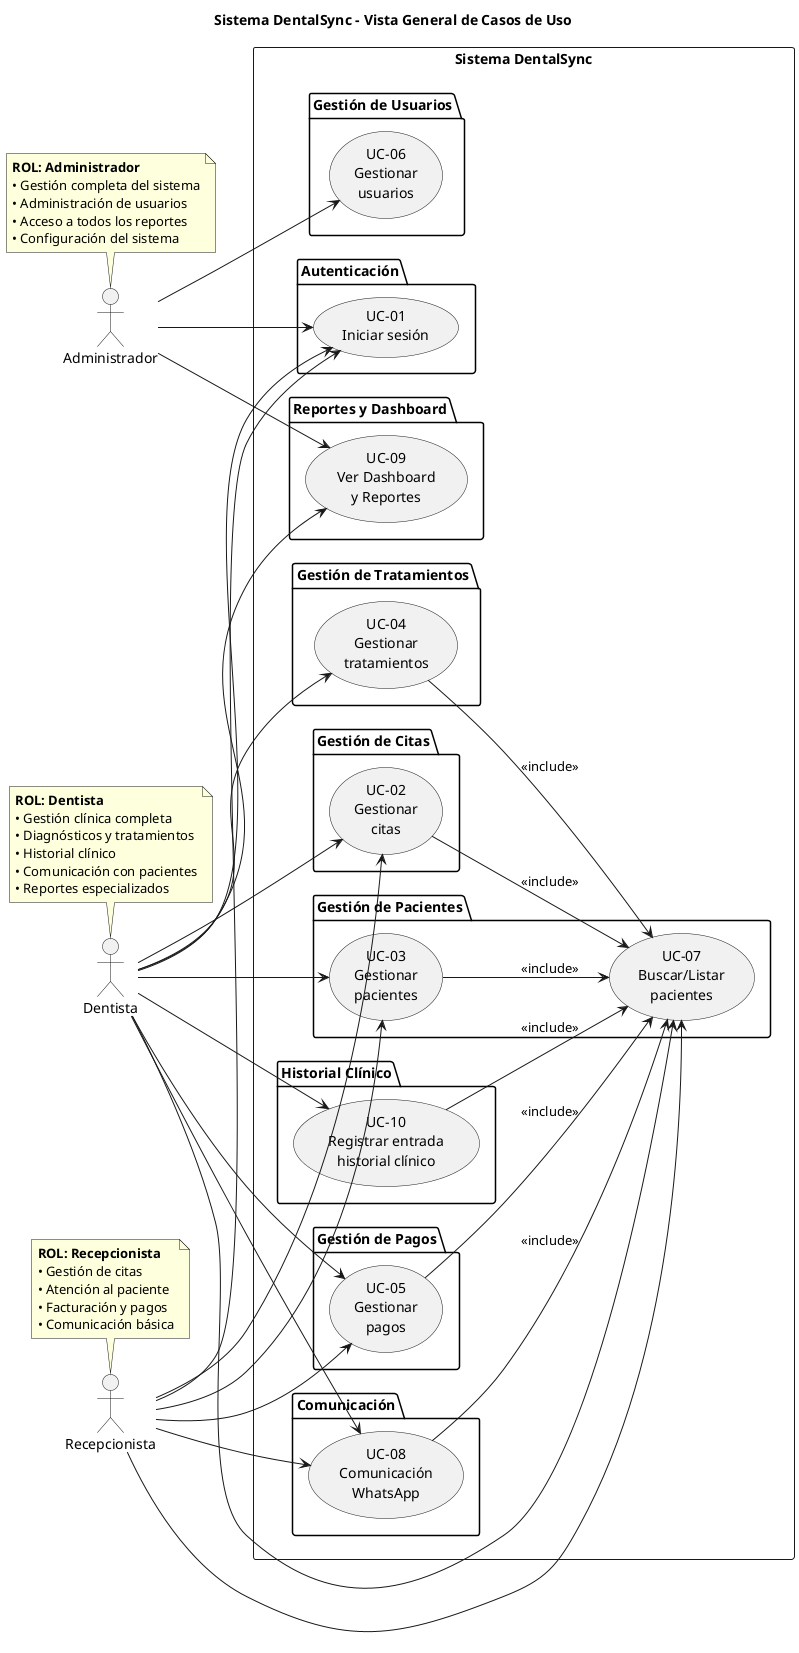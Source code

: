 @startuml Vista-General-Sistema-DentalSync

title Sistema DentalSync - Vista General de Casos de Uso

left to right direction

actor Administrador
actor Dentista  
actor Recepcionista

rectangle "Sistema DentalSync" {
  
  package "Autenticación" {
    usecase "UC-01\nIniciar sesión" as UC01
  }
  
  package "Gestión de Citas" {
    usecase "UC-02\nGestionar\ncitas" as UC02
  }
  
  package "Gestión de Pacientes" {
    usecase "UC-03\nGestionar\npacientes" as UC03
    usecase "UC-07\nBuscar/Listar\npacientes" as UC07
  }
  
  package "Gestión de Tratamientos" {
    usecase "UC-04\nGestionar\ntratamientos" as UC04
  }
  
  package "Gestión de Pagos" {
    usecase "UC-05\nGestionar\npagos" as UC05
  }
  
  package "Gestión de Usuarios" {
    usecase "UC-06\nGestionar\nusuarios" as UC06
  }
  
  package "Comunicación" {
    usecase "UC-08\nComunicación\nWhatsApp" as UC08
  }
  
  package "Reportes y Dashboard" {
    usecase "UC-09\nVer Dashboard\ny Reportes" as UC09
  }
  
  package "Historial Clínico" {
    usecase "UC-10\nRegistrar entrada\nhistorial clínico" as UC10
  }
}

' Relaciones de Administrador
Administrador --> UC01
Administrador --> UC06
Administrador --> UC09

' Relaciones de Dentista
Dentista --> UC01
Dentista --> UC02
Dentista --> UC03
Dentista --> UC04
Dentista --> UC05
Dentista --> UC07
Dentista --> UC08
Dentista --> UC09
Dentista --> UC10

' Relaciones de Recepcionista
Recepcionista --> UC01
Recepcionista --> UC02
Recepcionista --> UC03
Recepcionista --> UC05
Recepcionista --> UC07
Recepcionista --> UC08

' Relaciones entre casos de uso
UC02 --> UC07 : <<include>>
UC03 --> UC07 : <<include>>
UC04 --> UC07 : <<include>>
UC05 --> UC07 : <<include>>
UC08 --> UC07 : <<include>>
UC10 --> UC07 : <<include>>

note top of Administrador : **ROL: Administrador**\n• Gestión completa del sistema\n• Administración de usuarios\n• Acceso a todos los reportes\n• Configuración del sistema

note top of Dentista : **ROL: Dentista**\n• Gestión clínica completa\n• Diagnósticos y tratamientos\n• Historial clínico\n• Comunicación con pacientes\n• Reportes especializados

note top of Recepcionista : **ROL: Recepcionista**\n• Gestión de citas\n• Atención al paciente\n• Facturación y pagos\n• Comunicación básica

@enduml
